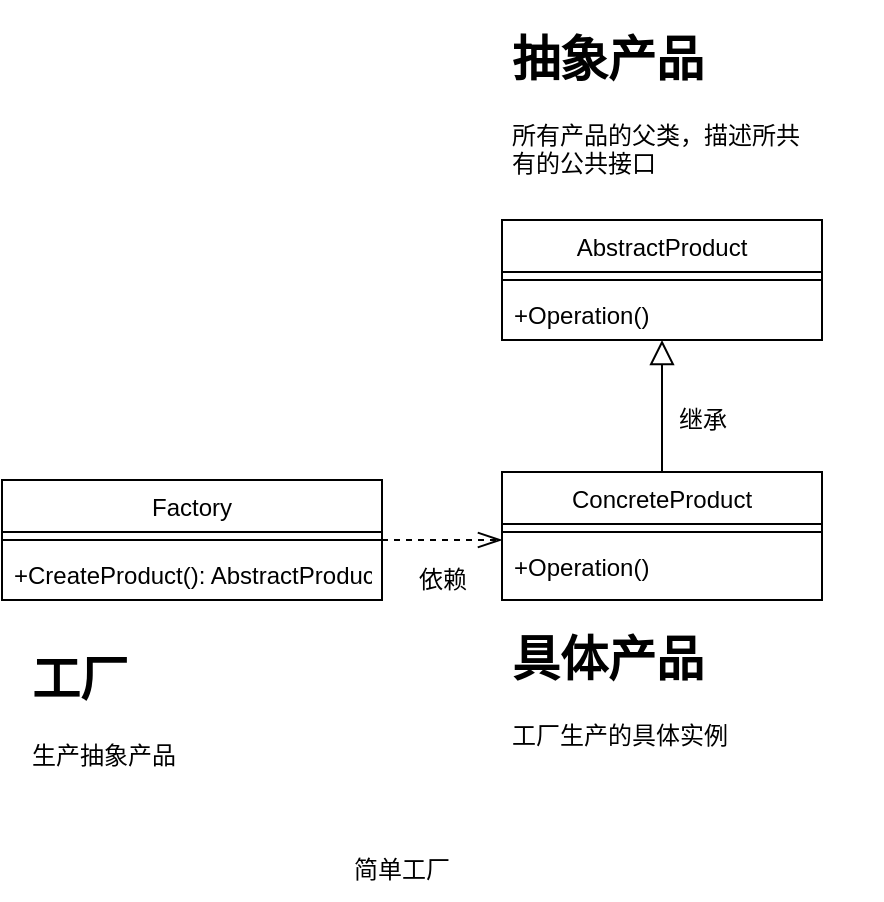 <mxfile>
    <diagram id="ZizGPHuhzATuRlVe8FWq" name="Page-1">
        <mxGraphModel dx="623" dy="550" grid="1" gridSize="10" guides="1" tooltips="1" connect="1" arrows="1" fold="1" page="1" pageScale="1" pageWidth="1169" pageHeight="827" math="0" shadow="0">
            <root>
                <mxCell id="0"/>
                <mxCell id="1" parent="0"/>
                <mxCell id="2" value="ConcreteProduct" style="swimlane;fontStyle=0;align=center;verticalAlign=top;childLayout=stackLayout;horizontal=1;startSize=26;horizontalStack=0;resizeParent=1;resizeLast=0;collapsible=1;marginBottom=0;rounded=0;shadow=0;strokeWidth=1;" parent="1" vertex="1">
                    <mxGeometry x="270" y="276" width="160" height="64" as="geometry">
                        <mxRectangle x="270" y="276" width="160" height="26" as="alternateBounds"/>
                    </mxGeometry>
                </mxCell>
                <mxCell id="6" value="" style="line;html=1;strokeWidth=1;align=left;verticalAlign=middle;spacingTop=-1;spacingLeft=3;spacingRight=3;rotatable=0;labelPosition=right;points=[];portConstraint=eastwest;" parent="2" vertex="1">
                    <mxGeometry y="26" width="160" height="8" as="geometry"/>
                </mxCell>
                <mxCell id="7" value="+Operation()" style="text;align=left;verticalAlign=top;spacingLeft=4;spacingRight=4;overflow=hidden;rotatable=0;points=[[0,0.5],[1,0.5]];portConstraint=eastwest;" parent="2" vertex="1">
                    <mxGeometry y="34" width="160" height="26" as="geometry"/>
                </mxCell>
                <mxCell id="8" value="Factory" style="swimlane;fontStyle=0;align=center;verticalAlign=top;childLayout=stackLayout;horizontal=1;startSize=26;horizontalStack=0;resizeParent=1;resizeLast=0;collapsible=1;marginBottom=0;rounded=0;shadow=0;strokeWidth=1;" parent="1" vertex="1">
                    <mxGeometry x="20" y="280" width="190" height="60" as="geometry">
                        <mxRectangle x="20" y="280" width="160" height="26" as="alternateBounds"/>
                    </mxGeometry>
                </mxCell>
                <mxCell id="11" value="" style="line;html=1;strokeWidth=1;align=left;verticalAlign=middle;spacingTop=-1;spacingLeft=3;spacingRight=3;rotatable=0;labelPosition=right;points=[];portConstraint=eastwest;" parent="8" vertex="1">
                    <mxGeometry y="26" width="190" height="8" as="geometry"/>
                </mxCell>
                <mxCell id="13" value="+CreateProduct(): AbstractProduct" style="text;align=left;verticalAlign=top;spacingLeft=4;spacingRight=4;overflow=hidden;rotatable=0;points=[[0,0.5],[1,0.5]];portConstraint=eastwest;" parent="8" vertex="1">
                    <mxGeometry y="34" width="190" height="26" as="geometry"/>
                </mxCell>
                <mxCell id="14" value="" style="endArrow=openThin;endSize=10;endFill=0;shadow=0;strokeWidth=1;rounded=0;edgeStyle=elbowEdgeStyle;elbow=vertical;dashed=1;" parent="1" source="8" target="2" edge="1">
                    <mxGeometry width="160" relative="1" as="geometry">
                        <mxPoint x="100" y="103" as="sourcePoint"/>
                        <mxPoint x="100" y="103" as="targetPoint"/>
                    </mxGeometry>
                </mxCell>
                <mxCell id="19" value="AbstractProduct" style="swimlane;fontStyle=0;align=center;verticalAlign=top;childLayout=stackLayout;horizontal=1;startSize=26;horizontalStack=0;resizeParent=1;resizeLast=0;collapsible=1;marginBottom=0;rounded=0;shadow=0;strokeWidth=1;" parent="1" vertex="1">
                    <mxGeometry x="270" y="150" width="160" height="60" as="geometry">
                        <mxRectangle x="270" y="150" width="160" height="26" as="alternateBounds"/>
                    </mxGeometry>
                </mxCell>
                <mxCell id="25" value="" style="line;html=1;strokeWidth=1;align=left;verticalAlign=middle;spacingTop=-1;spacingLeft=3;spacingRight=3;rotatable=0;labelPosition=right;points=[];portConstraint=eastwest;" parent="19" vertex="1">
                    <mxGeometry y="26" width="160" height="8" as="geometry"/>
                </mxCell>
                <mxCell id="27" value="+Operation()" style="text;align=left;verticalAlign=top;spacingLeft=4;spacingRight=4;overflow=hidden;rotatable=0;points=[[0,0.5],[1,0.5]];portConstraint=eastwest;" parent="19" vertex="1">
                    <mxGeometry y="34" width="160" height="26" as="geometry"/>
                </mxCell>
                <mxCell id="28" value="" style="endArrow=block;shadow=0;strokeWidth=1;rounded=0;endFill=0;edgeStyle=elbowEdgeStyle;elbow=vertical;endSize=10;" parent="1" source="2" target="19" edge="1">
                    <mxGeometry x="0.5" y="41" relative="1" as="geometry">
                        <mxPoint x="280" y="92" as="sourcePoint"/>
                        <mxPoint x="440" y="92" as="targetPoint"/>
                        <mxPoint x="-40" y="32" as="offset"/>
                    </mxGeometry>
                </mxCell>
                <mxCell id="32" value="&lt;h1&gt;工厂&lt;/h1&gt;&lt;p&gt;生产抽象产品&lt;/p&gt;" style="text;html=1;strokeColor=none;fillColor=none;spacing=5;spacingTop=-20;whiteSpace=wrap;overflow=hidden;rounded=0;" parent="1" vertex="1">
                    <mxGeometry x="30" y="360" width="150" height="70" as="geometry"/>
                </mxCell>
                <mxCell id="33" value="依赖" style="text;html=1;align=center;verticalAlign=middle;resizable=0;points=[];autosize=1;strokeColor=none;fillColor=none;" parent="1" vertex="1">
                    <mxGeometry x="220" y="320" width="40" height="20" as="geometry"/>
                </mxCell>
                <mxCell id="34" value="&lt;h1&gt;具体产品&lt;/h1&gt;&lt;p&gt;工厂生产的具体实例&lt;/p&gt;" style="text;html=1;strokeColor=none;fillColor=none;spacing=5;spacingTop=-20;whiteSpace=wrap;overflow=hidden;rounded=0;" parent="1" vertex="1">
                    <mxGeometry x="270" y="350" width="190" height="90" as="geometry"/>
                </mxCell>
                <mxCell id="35" value="继承" style="text;html=1;align=center;verticalAlign=middle;resizable=0;points=[];autosize=1;strokeColor=none;fillColor=none;" parent="1" vertex="1">
                    <mxGeometry x="350" y="240" width="40" height="20" as="geometry"/>
                </mxCell>
                <mxCell id="36" value="&lt;h1&gt;抽象产品&lt;/h1&gt;&lt;p&gt;所有产品的父类，描述所共有的公共接口&lt;/p&gt;" style="text;html=1;strokeColor=none;fillColor=none;spacing=5;spacingTop=-20;whiteSpace=wrap;overflow=hidden;rounded=0;" parent="1" vertex="1">
                    <mxGeometry x="270" y="50" width="155" height="90" as="geometry"/>
                </mxCell>
                <mxCell id="37" value="简单工厂" style="text;html=1;strokeColor=none;fillColor=none;align=center;verticalAlign=middle;whiteSpace=wrap;rounded=0;" parent="1" vertex="1">
                    <mxGeometry x="190" y="460" width="60" height="30" as="geometry"/>
                </mxCell>
            </root>
        </mxGraphModel>
    </diagram>
</mxfile>